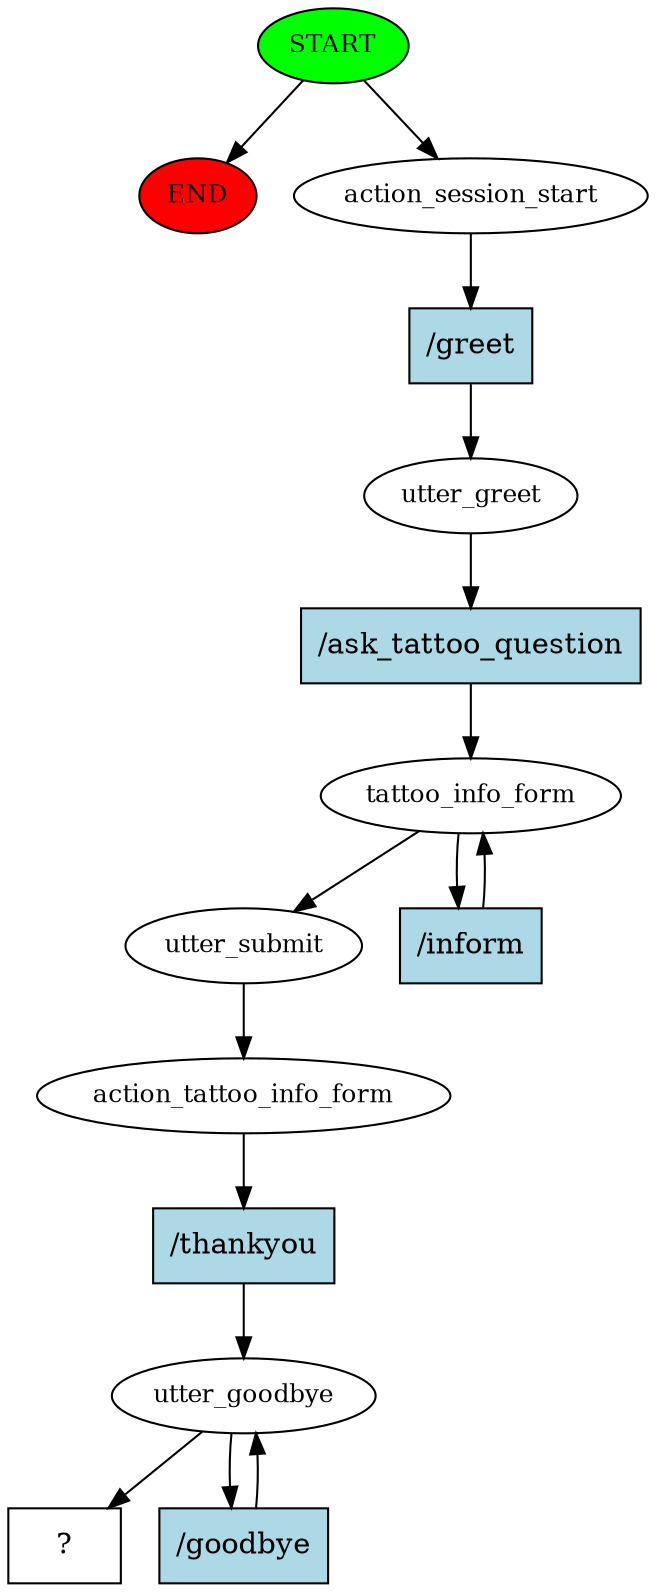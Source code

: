 digraph  {
0 [class="start active", fillcolor=green, fontsize=12, label=START, style=filled];
"-1" [class=end, fillcolor=red, fontsize=12, label=END, style=filled];
1 [class=active, fontsize=12, label=action_session_start];
2 [class=active, fontsize=12, label=utter_greet];
3 [class=active, fontsize=12, label=tattoo_info_form];
10 [class=active, fontsize=12, label=utter_submit];
11 [class=active, fontsize=12, label=action_tattoo_info_form];
12 [class=active, fontsize=12, label=utter_goodbye];
14 [class="intent dashed active", label="  ?  ", shape=rect];
15 [class="intent active", fillcolor=lightblue, label="/greet", shape=rect, style=filled];
16 [class="intent active", fillcolor=lightblue, label="/ask_tattoo_question", shape=rect, style=filled];
17 [class="intent active", fillcolor=lightblue, label="/inform", shape=rect, style=filled];
18 [class="intent active", fillcolor=lightblue, label="/thankyou", shape=rect, style=filled];
19 [class="intent active", fillcolor=lightblue, label="/goodbye", shape=rect, style=filled];
0 -> "-1"  [class="", key=NONE, label=""];
0 -> 1  [class=active, key=NONE, label=""];
1 -> 15  [class=active, key=0];
2 -> 16  [class=active, key=0];
3 -> 10  [class=active, key=NONE, label=""];
3 -> 17  [class=active, key=0];
10 -> 11  [class=active, key=NONE, label=""];
11 -> 18  [class=active, key=0];
12 -> 14  [class=active, key=NONE, label=""];
12 -> 19  [class=active, key=0];
15 -> 2  [class=active, key=0];
16 -> 3  [class=active, key=0];
17 -> 3  [class=active, key=0];
18 -> 12  [class=active, key=0];
19 -> 12  [class=active, key=0];
}
